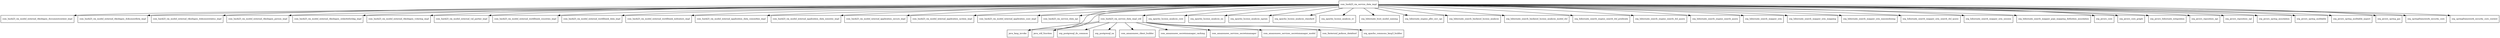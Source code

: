 digraph service_data_impl_2019_6_14_SNAPSHOT_package_dependencies {
  node [shape = box, fontsize=10.0];
  com_hack23_cia_service_data_impl -> com_hack23_cia_model_external_riksdagen_documentcontent_impl;
  com_hack23_cia_service_data_impl -> com_hack23_cia_model_external_riksdagen_dokumentlista_impl;
  com_hack23_cia_service_data_impl -> com_hack23_cia_model_external_riksdagen_dokumentstatus_impl;
  com_hack23_cia_service_data_impl -> com_hack23_cia_model_external_riksdagen_person_impl;
  com_hack23_cia_service_data_impl -> com_hack23_cia_model_external_riksdagen_utskottsforslag_impl;
  com_hack23_cia_service_data_impl -> com_hack23_cia_model_external_riksdagen_votering_impl;
  com_hack23_cia_service_data_impl -> com_hack23_cia_model_external_val_partier_impl;
  com_hack23_cia_service_data_impl -> com_hack23_cia_model_external_worldbank_countries_impl;
  com_hack23_cia_service_data_impl -> com_hack23_cia_model_external_worldbank_data_impl;
  com_hack23_cia_service_data_impl -> com_hack23_cia_model_external_worldbank_indicators_impl;
  com_hack23_cia_service_data_impl -> com_hack23_cia_model_internal_application_data_committee_impl;
  com_hack23_cia_service_data_impl -> com_hack23_cia_model_internal_application_data_ministry_impl;
  com_hack23_cia_service_data_impl -> com_hack23_cia_model_internal_application_secure_impl;
  com_hack23_cia_service_data_impl -> com_hack23_cia_model_internal_application_system_impl;
  com_hack23_cia_service_data_impl -> com_hack23_cia_model_internal_application_user_impl;
  com_hack23_cia_service_data_impl -> com_hack23_cia_service_data_api;
  com_hack23_cia_service_data_impl -> com_hack23_cia_service_data_impl_util;
  com_hack23_cia_service_data_impl -> java_lang_invoke;
  com_hack23_cia_service_data_impl -> java_util_function;
  com_hack23_cia_service_data_impl -> org_apache_lucene_analysis_core;
  com_hack23_cia_service_data_impl -> org_apache_lucene_analysis_en;
  com_hack23_cia_service_data_impl -> org_apache_lucene_analysis_ngram;
  com_hack23_cia_service_data_impl -> org_apache_lucene_analysis_standard;
  com_hack23_cia_service_data_impl -> org_apache_lucene_analysis_sv;
  com_hack23_cia_service_data_impl -> org_hibernate_boot_model_naming;
  com_hack23_cia_service_data_impl -> org_hibernate_engine_jdbc_env_spi;
  com_hack23_cia_service_data_impl -> org_hibernate_search_backend_lucene_analysis;
  com_hack23_cia_service_data_impl -> org_hibernate_search_backend_lucene_analysis_model_dsl;
  com_hack23_cia_service_data_impl -> org_hibernate_search_engine_search_dsl_predicate;
  com_hack23_cia_service_data_impl -> org_hibernate_search_engine_search_dsl_query;
  com_hack23_cia_service_data_impl -> org_hibernate_search_engine_search_query;
  com_hack23_cia_service_data_impl -> org_hibernate_search_mapper_orm;
  com_hack23_cia_service_data_impl -> org_hibernate_search_mapper_orm_mapping;
  com_hack23_cia_service_data_impl -> org_hibernate_search_mapper_orm_massindexing;
  com_hack23_cia_service_data_impl -> org_hibernate_search_mapper_orm_search_dsl_query;
  com_hack23_cia_service_data_impl -> org_hibernate_search_mapper_orm_session;
  com_hack23_cia_service_data_impl -> org_hibernate_search_mapper_pojo_mapping_definition_annotation;
  com_hack23_cia_service_data_impl -> org_javers_core;
  com_hack23_cia_service_data_impl -> org_javers_core_graph;
  com_hack23_cia_service_data_impl -> org_javers_hibernate_integration;
  com_hack23_cia_service_data_impl -> org_javers_repository_api;
  com_hack23_cia_service_data_impl -> org_javers_repository_sql;
  com_hack23_cia_service_data_impl -> org_javers_spring_annotation;
  com_hack23_cia_service_data_impl -> org_javers_spring_auditable;
  com_hack23_cia_service_data_impl -> org_javers_spring_auditable_aspect;
  com_hack23_cia_service_data_impl -> org_javers_spring_jpa;
  com_hack23_cia_service_data_impl -> org_springframework_security_core;
  com_hack23_cia_service_data_impl -> org_springframework_security_core_context;
  com_hack23_cia_service_data_impl_util -> com_amazonaws_client_builder;
  com_hack23_cia_service_data_impl_util -> com_amazonaws_secretsmanager_caching;
  com_hack23_cia_service_data_impl_util -> com_amazonaws_services_secretsmanager;
  com_hack23_cia_service_data_impl_util -> com_amazonaws_services_secretsmanager_model;
  com_hack23_cia_service_data_impl_util -> com_fasterxml_jackson_databind;
  com_hack23_cia_service_data_impl_util -> java_lang_invoke;
  com_hack23_cia_service_data_impl_util -> java_util_function;
  com_hack23_cia_service_data_impl_util -> org_apache_commons_lang3_builder;
  com_hack23_cia_service_data_impl_util -> org_postgresql_ds_common;
  com_hack23_cia_service_data_impl_util -> org_postgresql_xa;
}
